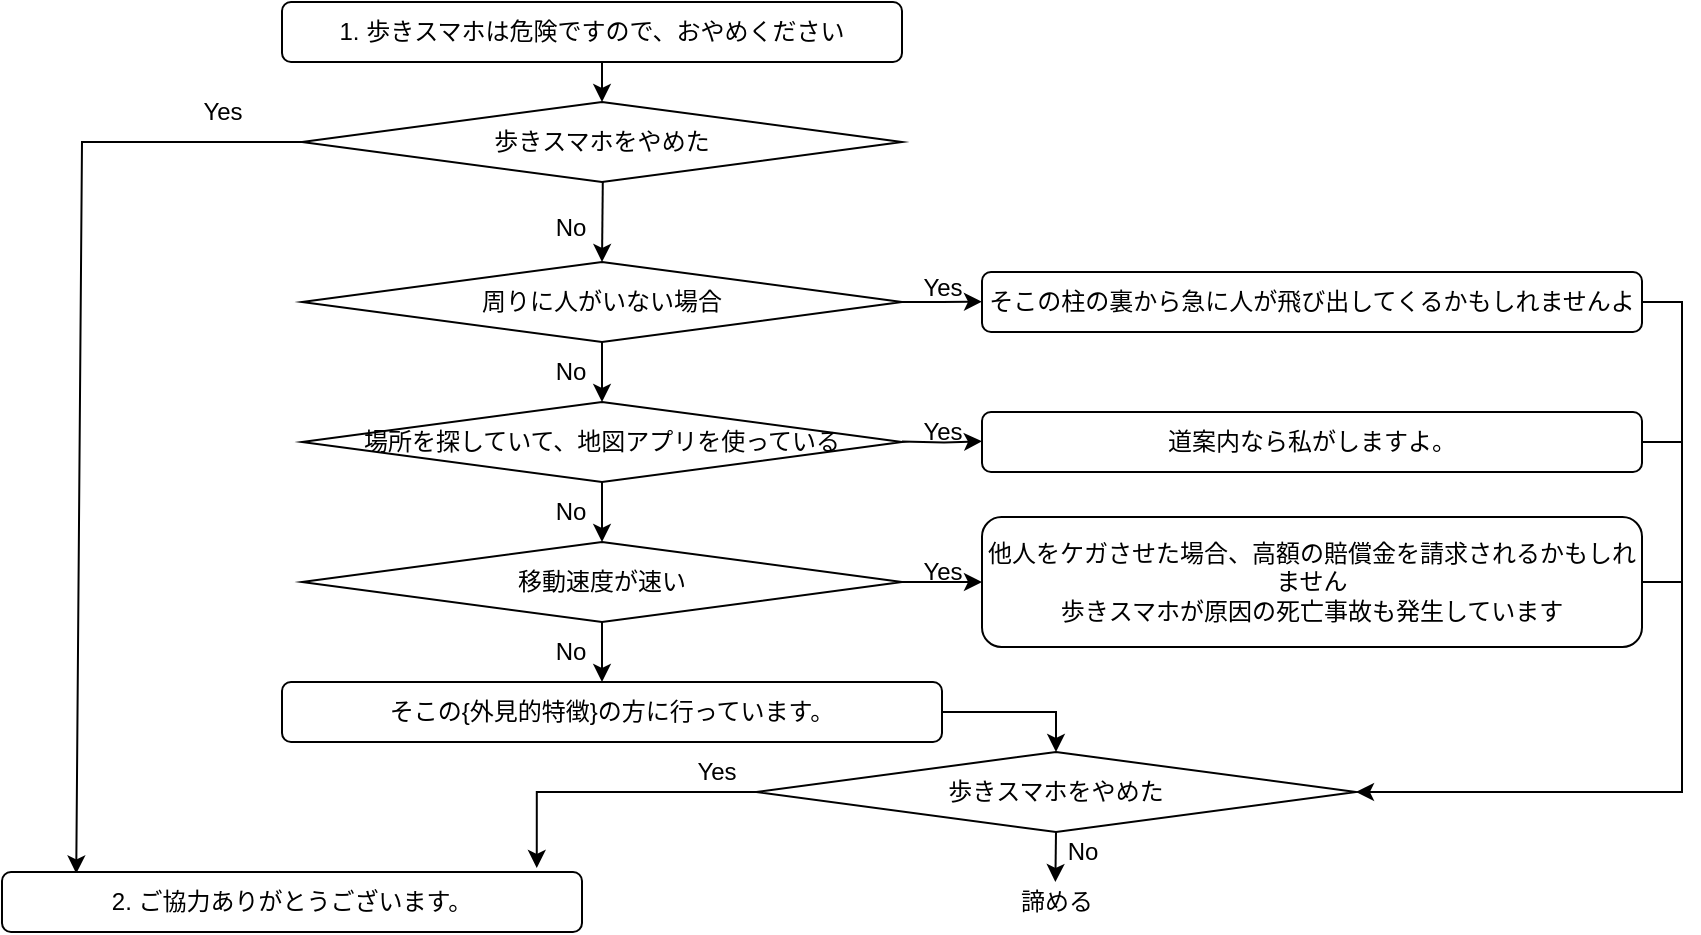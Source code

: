 <mxfile version="22.1.18" type="device">
  <diagram name="ページ1" id="Zp-V8851B6230g78PxDg">
    <mxGraphModel dx="1456" dy="667" grid="1" gridSize="10" guides="1" tooltips="1" connect="1" arrows="1" fold="1" page="1" pageScale="1" pageWidth="827" pageHeight="1169" math="0" shadow="0">
      <root>
        <mxCell id="0" />
        <mxCell id="1" parent="0" />
        <mxCell id="2nSmwBfmjp6PG5sgdiVy-14" style="edgeStyle=orthogonalEdgeStyle;rounded=0;orthogonalLoop=1;jettySize=auto;html=1;exitX=0.5;exitY=1;exitDx=0;exitDy=0;entryX=0.5;entryY=0;entryDx=0;entryDy=0;" edge="1" parent="1" source="xdt5J9YczZUY0hBb_yy5-1" target="2nSmwBfmjp6PG5sgdiVy-13">
          <mxGeometry relative="1" as="geometry" />
        </mxCell>
        <mxCell id="xdt5J9YczZUY0hBb_yy5-1" value="1. 歩きスマホは危険ですので、おやめください" style="rounded=1;whiteSpace=wrap;html=1;" parent="1" vertex="1">
          <mxGeometry x="290" width="310" height="30" as="geometry" />
        </mxCell>
        <mxCell id="xdt5J9YczZUY0hBb_yy5-2" value="" style="endArrow=classic;html=1;rounded=0;exitX=0;exitY=0.5;exitDx=0;exitDy=0;entryX=0.128;entryY=0.025;entryDx=0;entryDy=0;entryPerimeter=0;" parent="1" source="2nSmwBfmjp6PG5sgdiVy-13" edge="1" target="xdt5J9YczZUY0hBb_yy5-4">
          <mxGeometry width="50" height="50" relative="1" as="geometry">
            <mxPoint x="260" y="180" as="sourcePoint" />
            <mxPoint x="190" y="440" as="targetPoint" />
            <Array as="points">
              <mxPoint x="190" y="70" />
            </Array>
          </mxGeometry>
        </mxCell>
        <mxCell id="xdt5J9YczZUY0hBb_yy5-4" value="2. ご協力ありがとうございます。" style="rounded=1;whiteSpace=wrap;html=1;" parent="1" vertex="1">
          <mxGeometry x="150" y="435" width="290" height="30" as="geometry" />
        </mxCell>
        <mxCell id="xdt5J9YczZUY0hBb_yy5-9" value="" style="endArrow=classic;html=1;rounded=0;" parent="1" edge="1">
          <mxGeometry width="50" height="50" relative="1" as="geometry">
            <mxPoint x="450.5" y="80" as="sourcePoint" />
            <mxPoint x="450" y="130" as="targetPoint" />
          </mxGeometry>
        </mxCell>
        <mxCell id="vtQGRSDcGjtU6G57dhHK-16" style="edgeStyle=orthogonalEdgeStyle;rounded=0;orthogonalLoop=1;jettySize=auto;html=1;exitX=1;exitY=0.5;exitDx=0;exitDy=0;" parent="1" source="vtQGRSDcGjtU6G57dhHK-12" edge="1">
          <mxGeometry relative="1" as="geometry">
            <mxPoint x="640" y="149.833" as="targetPoint" />
          </mxGeometry>
        </mxCell>
        <mxCell id="vtQGRSDcGjtU6G57dhHK-18" style="edgeStyle=orthogonalEdgeStyle;rounded=0;orthogonalLoop=1;jettySize=auto;html=1;exitX=0.5;exitY=1;exitDx=0;exitDy=0;" parent="1" source="vtQGRSDcGjtU6G57dhHK-12" edge="1">
          <mxGeometry relative="1" as="geometry">
            <mxPoint x="450" y="200" as="targetPoint" />
          </mxGeometry>
        </mxCell>
        <mxCell id="vtQGRSDcGjtU6G57dhHK-12" value="周りに人がいない場合" style="rhombus;whiteSpace=wrap;html=1;" parent="1" vertex="1">
          <mxGeometry x="300" y="130" width="300" height="40" as="geometry" />
        </mxCell>
        <mxCell id="vtQGRSDcGjtU6G57dhHK-17" value="そこの柱の裏から急に人が飛び出してくるかもしれませんよ" style="rounded=1;whiteSpace=wrap;html=1;" parent="1" vertex="1">
          <mxGeometry x="640" y="135" width="330" height="30" as="geometry" />
        </mxCell>
        <mxCell id="vtQGRSDcGjtU6G57dhHK-24" value="" style="edgeStyle=orthogonalEdgeStyle;rounded=0;orthogonalLoop=1;jettySize=auto;html=1;" parent="1" source="vtQGRSDcGjtU6G57dhHK-19" target="vtQGRSDcGjtU6G57dhHK-23" edge="1">
          <mxGeometry relative="1" as="geometry" />
        </mxCell>
        <mxCell id="vtQGRSDcGjtU6G57dhHK-19" value="場所を探していて、地図アプリを使っている" style="rhombus;whiteSpace=wrap;html=1;" parent="1" vertex="1">
          <mxGeometry x="300" y="200" width="300" height="40" as="geometry" />
        </mxCell>
        <mxCell id="vtQGRSDcGjtU6G57dhHK-20" style="edgeStyle=orthogonalEdgeStyle;rounded=0;orthogonalLoop=1;jettySize=auto;html=1;exitX=1;exitY=0.5;exitDx=0;exitDy=0;" parent="1" edge="1">
          <mxGeometry relative="1" as="geometry">
            <mxPoint x="640" y="219.583" as="targetPoint" />
            <mxPoint x="600" y="219.75" as="sourcePoint" />
          </mxGeometry>
        </mxCell>
        <mxCell id="vtQGRSDcGjtU6G57dhHK-21" value="道案内なら私がしますよ。" style="rounded=1;whiteSpace=wrap;html=1;" parent="1" vertex="1">
          <mxGeometry x="640" y="205" width="330" height="30" as="geometry" />
        </mxCell>
        <mxCell id="vtQGRSDcGjtU6G57dhHK-28" value="" style="edgeStyle=orthogonalEdgeStyle;rounded=0;orthogonalLoop=1;jettySize=auto;html=1;" parent="1" source="vtQGRSDcGjtU6G57dhHK-23" target="vtQGRSDcGjtU6G57dhHK-27" edge="1">
          <mxGeometry relative="1" as="geometry" />
        </mxCell>
        <mxCell id="2nSmwBfmjp6PG5sgdiVy-7" value="" style="edgeStyle=orthogonalEdgeStyle;rounded=0;orthogonalLoop=1;jettySize=auto;html=1;" edge="1" parent="1" source="vtQGRSDcGjtU6G57dhHK-23">
          <mxGeometry relative="1" as="geometry">
            <mxPoint x="450" y="340" as="targetPoint" />
          </mxGeometry>
        </mxCell>
        <mxCell id="vtQGRSDcGjtU6G57dhHK-23" value="移動速度が速い" style="rhombus;whiteSpace=wrap;html=1;" parent="1" vertex="1">
          <mxGeometry x="300" y="270" width="300" height="40" as="geometry" />
        </mxCell>
        <mxCell id="2nSmwBfmjp6PG5sgdiVy-21" style="edgeStyle=orthogonalEdgeStyle;rounded=0;orthogonalLoop=1;jettySize=auto;html=1;exitX=1;exitY=0.5;exitDx=0;exitDy=0;entryX=1;entryY=0.5;entryDx=0;entryDy=0;" edge="1" parent="1" source="vtQGRSDcGjtU6G57dhHK-27" target="2nSmwBfmjp6PG5sgdiVy-12">
          <mxGeometry relative="1" as="geometry" />
        </mxCell>
        <mxCell id="vtQGRSDcGjtU6G57dhHK-27" value="他人をケガさせた場合、高額の賠償金を請求されるかもしれません&lt;br&gt;歩きスマホが原因の死亡事故も発生しています" style="rounded=1;whiteSpace=wrap;html=1;" parent="1" vertex="1">
          <mxGeometry x="640" y="257.5" width="330" height="65" as="geometry" />
        </mxCell>
        <mxCell id="2nSmwBfmjp6PG5sgdiVy-1" value="Yes" style="text;html=1;align=center;verticalAlign=middle;resizable=0;points=[];autosize=1;strokeColor=none;fillColor=none;" vertex="1" parent="1">
          <mxGeometry x="600" y="128" width="40" height="30" as="geometry" />
        </mxCell>
        <mxCell id="2nSmwBfmjp6PG5sgdiVy-2" value="No" style="text;html=1;align=center;verticalAlign=middle;resizable=0;points=[];autosize=1;strokeColor=none;fillColor=none;" vertex="1" parent="1">
          <mxGeometry x="414" y="170" width="40" height="30" as="geometry" />
        </mxCell>
        <mxCell id="2nSmwBfmjp6PG5sgdiVy-3" value="Yes" style="text;html=1;align=center;verticalAlign=middle;resizable=0;points=[];autosize=1;strokeColor=none;fillColor=none;" vertex="1" parent="1">
          <mxGeometry x="600" y="200" width="40" height="30" as="geometry" />
        </mxCell>
        <mxCell id="2nSmwBfmjp6PG5sgdiVy-4" value="Yes" style="text;html=1;align=center;verticalAlign=middle;resizable=0;points=[];autosize=1;strokeColor=none;fillColor=none;" vertex="1" parent="1">
          <mxGeometry x="600" y="270" width="40" height="30" as="geometry" />
        </mxCell>
        <mxCell id="2nSmwBfmjp6PG5sgdiVy-5" value="No" style="text;html=1;align=center;verticalAlign=middle;resizable=0;points=[];autosize=1;strokeColor=none;fillColor=none;" vertex="1" parent="1">
          <mxGeometry x="414" y="240" width="40" height="30" as="geometry" />
        </mxCell>
        <mxCell id="2nSmwBfmjp6PG5sgdiVy-8" style="edgeStyle=orthogonalEdgeStyle;rounded=0;orthogonalLoop=1;jettySize=auto;html=1;exitX=0.5;exitY=1;exitDx=0;exitDy=0;" edge="1" parent="1" source="vtQGRSDcGjtU6G57dhHK-27" target="vtQGRSDcGjtU6G57dhHK-27">
          <mxGeometry relative="1" as="geometry" />
        </mxCell>
        <mxCell id="2nSmwBfmjp6PG5sgdiVy-17" style="edgeStyle=orthogonalEdgeStyle;rounded=0;orthogonalLoop=1;jettySize=auto;html=1;exitX=1;exitY=0.5;exitDx=0;exitDy=0;entryX=0.5;entryY=0;entryDx=0;entryDy=0;" edge="1" parent="1" source="2nSmwBfmjp6PG5sgdiVy-10" target="2nSmwBfmjp6PG5sgdiVy-12">
          <mxGeometry relative="1" as="geometry" />
        </mxCell>
        <mxCell id="2nSmwBfmjp6PG5sgdiVy-10" value="そこの{外見的特徴}の方に行っています。" style="rounded=1;whiteSpace=wrap;html=1;" vertex="1" parent="1">
          <mxGeometry x="290" y="340" width="330" height="30" as="geometry" />
        </mxCell>
        <mxCell id="2nSmwBfmjp6PG5sgdiVy-11" value="No" style="text;html=1;align=center;verticalAlign=middle;resizable=0;points=[];autosize=1;strokeColor=none;fillColor=none;" vertex="1" parent="1">
          <mxGeometry x="414" y="310" width="40" height="30" as="geometry" />
        </mxCell>
        <mxCell id="2nSmwBfmjp6PG5sgdiVy-28" style="edgeStyle=orthogonalEdgeStyle;rounded=0;orthogonalLoop=1;jettySize=auto;html=1;exitX=0;exitY=0.5;exitDx=0;exitDy=0;entryX=0.922;entryY=-0.068;entryDx=0;entryDy=0;entryPerimeter=0;" edge="1" parent="1" source="2nSmwBfmjp6PG5sgdiVy-12" target="xdt5J9YczZUY0hBb_yy5-4">
          <mxGeometry relative="1" as="geometry" />
        </mxCell>
        <mxCell id="2nSmwBfmjp6PG5sgdiVy-30" style="edgeStyle=orthogonalEdgeStyle;rounded=0;orthogonalLoop=1;jettySize=auto;html=1;exitX=0.5;exitY=1;exitDx=0;exitDy=0;" edge="1" parent="1" source="2nSmwBfmjp6PG5sgdiVy-12">
          <mxGeometry relative="1" as="geometry">
            <mxPoint x="676.69" y="440" as="targetPoint" />
          </mxGeometry>
        </mxCell>
        <mxCell id="2nSmwBfmjp6PG5sgdiVy-12" value="歩きスマホをやめた" style="rhombus;whiteSpace=wrap;html=1;" vertex="1" parent="1">
          <mxGeometry x="527" y="375" width="300" height="40" as="geometry" />
        </mxCell>
        <mxCell id="2nSmwBfmjp6PG5sgdiVy-13" value="歩きスマホをやめた" style="rhombus;whiteSpace=wrap;html=1;" vertex="1" parent="1">
          <mxGeometry x="300" y="50" width="300" height="40" as="geometry" />
        </mxCell>
        <mxCell id="2nSmwBfmjp6PG5sgdiVy-15" value="Yes" style="text;html=1;align=center;verticalAlign=middle;resizable=0;points=[];autosize=1;strokeColor=none;fillColor=none;" vertex="1" parent="1">
          <mxGeometry x="240" y="40" width="40" height="30" as="geometry" />
        </mxCell>
        <mxCell id="2nSmwBfmjp6PG5sgdiVy-16" value="No" style="text;html=1;align=center;verticalAlign=middle;resizable=0;points=[];autosize=1;strokeColor=none;fillColor=none;" vertex="1" parent="1">
          <mxGeometry x="414" y="98" width="40" height="30" as="geometry" />
        </mxCell>
        <mxCell id="2nSmwBfmjp6PG5sgdiVy-26" value="" style="endArrow=none;html=1;rounded=0;exitX=1;exitY=0.5;exitDx=0;exitDy=0;" edge="1" parent="1" source="vtQGRSDcGjtU6G57dhHK-21">
          <mxGeometry width="50" height="50" relative="1" as="geometry">
            <mxPoint x="970" y="240" as="sourcePoint" />
            <mxPoint x="990" y="290" as="targetPoint" />
            <Array as="points">
              <mxPoint x="990" y="220" />
            </Array>
          </mxGeometry>
        </mxCell>
        <mxCell id="2nSmwBfmjp6PG5sgdiVy-27" value="" style="endArrow=none;html=1;rounded=0;exitX=1;exitY=0.5;exitDx=0;exitDy=0;" edge="1" parent="1">
          <mxGeometry width="50" height="50" relative="1" as="geometry">
            <mxPoint x="970" y="150" as="sourcePoint" />
            <mxPoint x="990" y="220" as="targetPoint" />
            <Array as="points">
              <mxPoint x="990" y="150" />
            </Array>
          </mxGeometry>
        </mxCell>
        <mxCell id="2nSmwBfmjp6PG5sgdiVy-29" value="Yes" style="text;html=1;align=center;verticalAlign=middle;resizable=0;points=[];autosize=1;strokeColor=none;fillColor=none;" vertex="1" parent="1">
          <mxGeometry x="487" y="370" width="40" height="30" as="geometry" />
        </mxCell>
        <mxCell id="2nSmwBfmjp6PG5sgdiVy-31" value="No" style="text;html=1;align=center;verticalAlign=middle;resizable=0;points=[];autosize=1;strokeColor=none;fillColor=none;" vertex="1" parent="1">
          <mxGeometry x="670" y="410" width="40" height="30" as="geometry" />
        </mxCell>
        <mxCell id="2nSmwBfmjp6PG5sgdiVy-32" value="諦める" style="text;html=1;align=center;verticalAlign=middle;resizable=0;points=[];autosize=1;strokeColor=none;fillColor=none;" vertex="1" parent="1">
          <mxGeometry x="647" y="435" width="60" height="30" as="geometry" />
        </mxCell>
      </root>
    </mxGraphModel>
  </diagram>
</mxfile>

